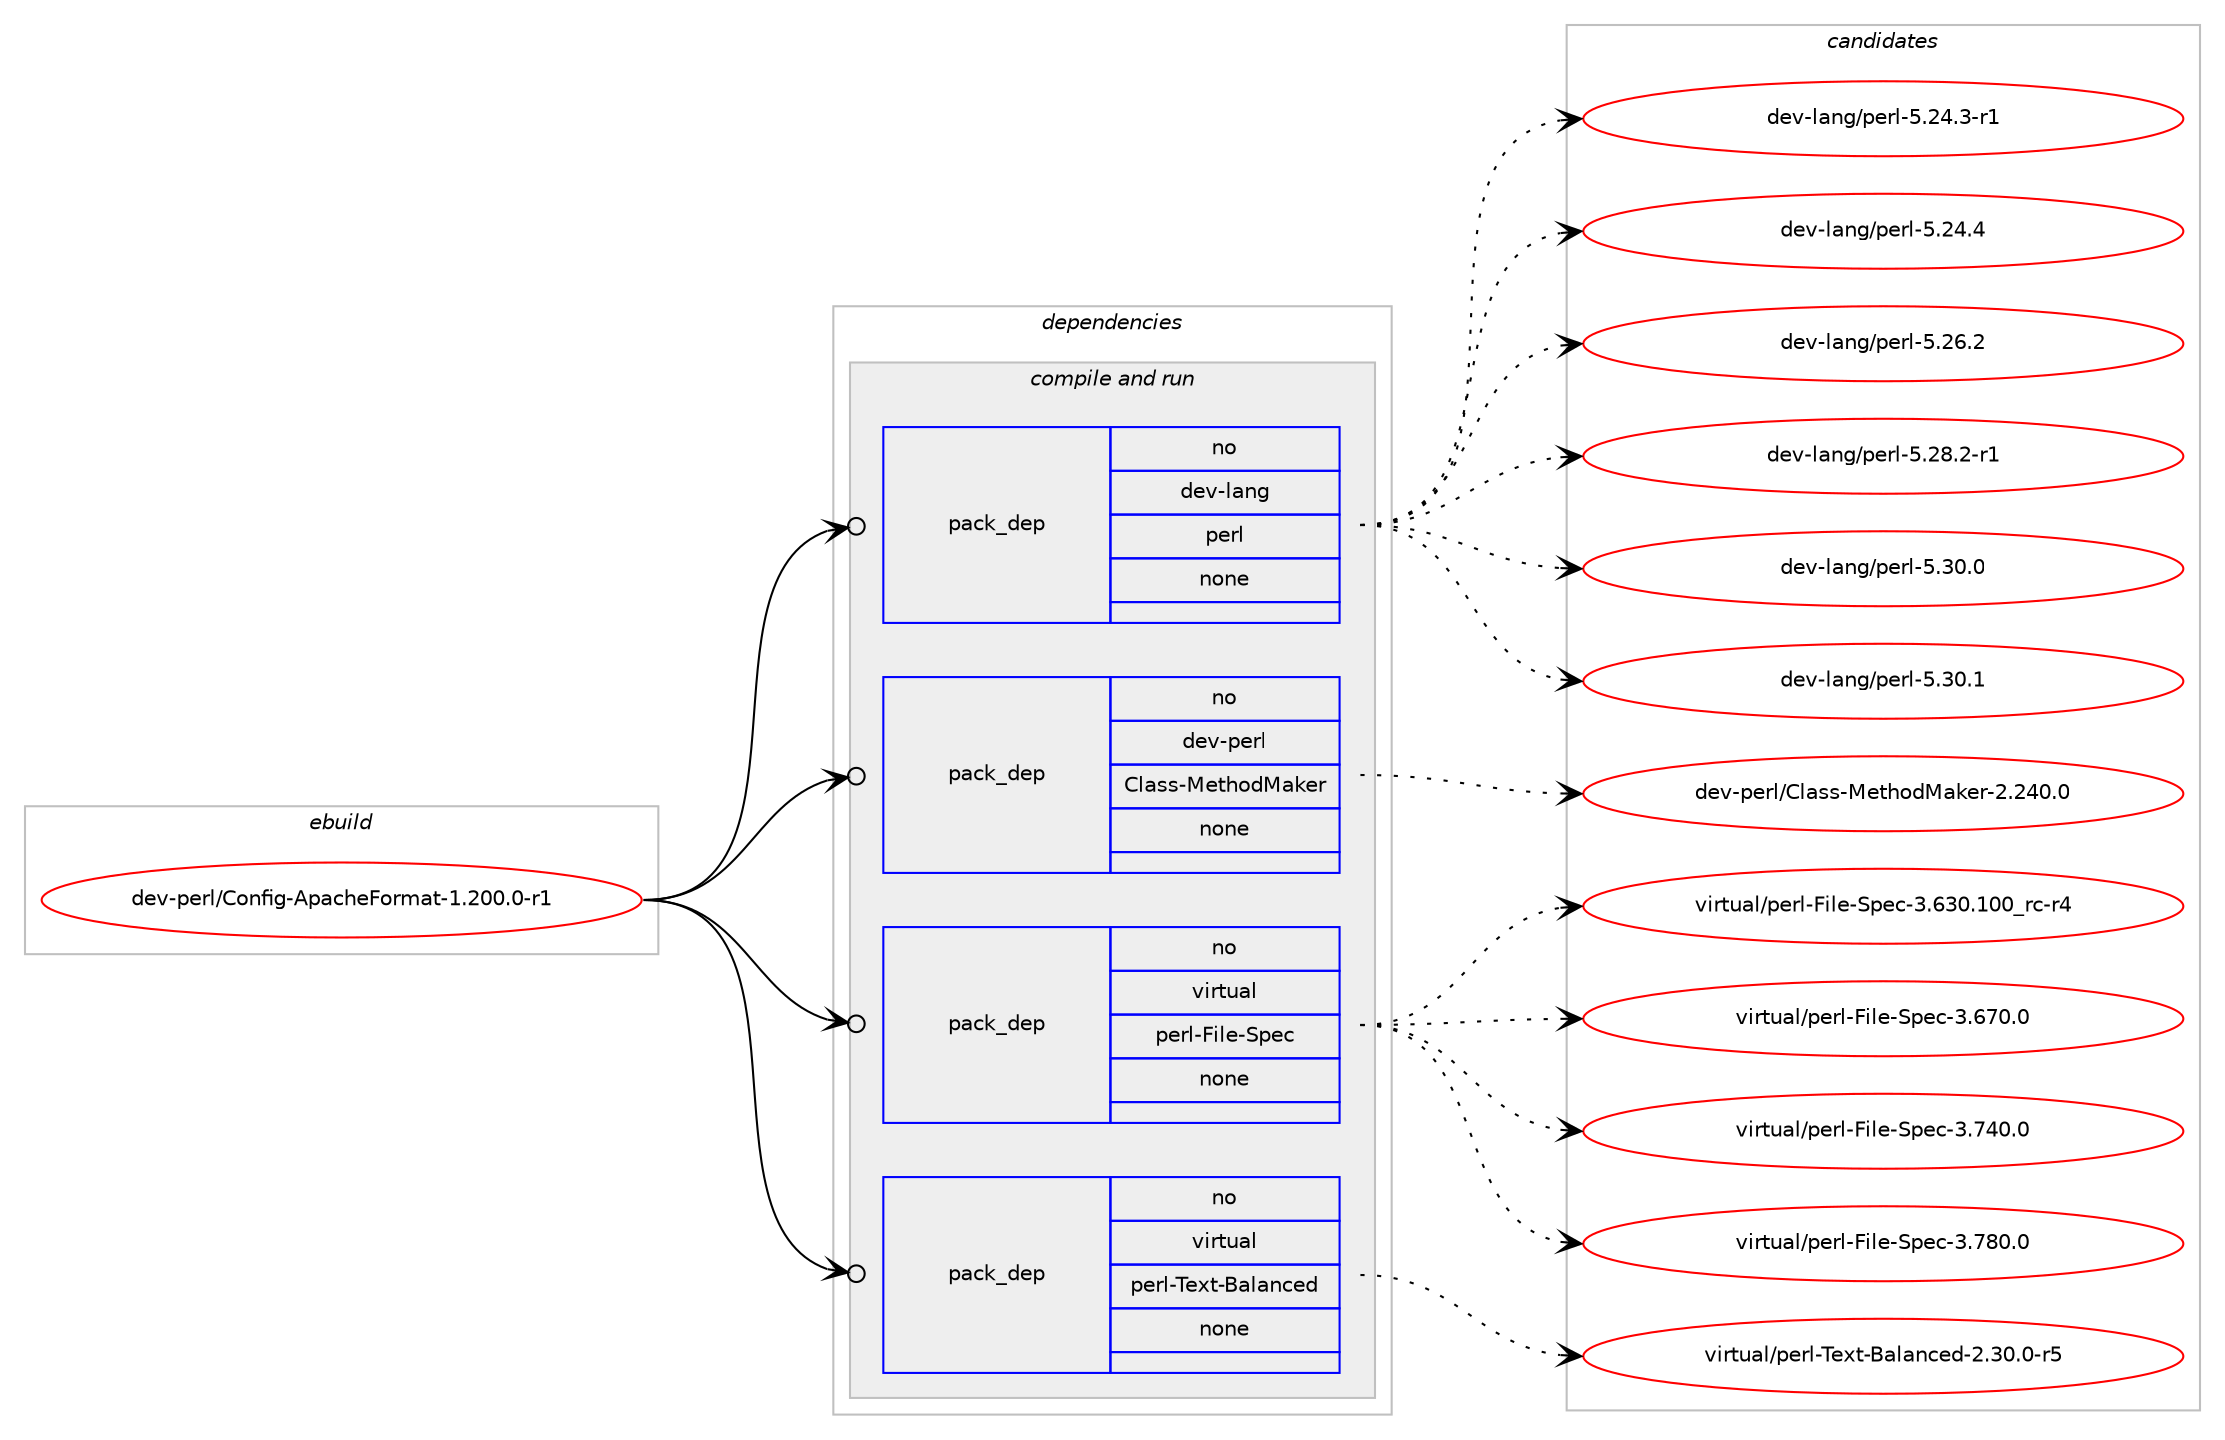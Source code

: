 digraph prolog {

# *************
# Graph options
# *************

newrank=true;
concentrate=true;
compound=true;
graph [rankdir=LR,fontname=Helvetica,fontsize=10,ranksep=1.5];#, ranksep=2.5, nodesep=0.2];
edge  [arrowhead=vee];
node  [fontname=Helvetica,fontsize=10];

# **********
# The ebuild
# **********

subgraph cluster_leftcol {
color=gray;
rank=same;
label=<<i>ebuild</i>>;
id [label="dev-perl/Config-ApacheFormat-1.200.0-r1", color=red, width=4, href="../dev-perl/Config-ApacheFormat-1.200.0-r1.svg"];
}

# ****************
# The dependencies
# ****************

subgraph cluster_midcol {
color=gray;
label=<<i>dependencies</i>>;
subgraph cluster_compile {
fillcolor="#eeeeee";
style=filled;
label=<<i>compile</i>>;
}
subgraph cluster_compileandrun {
fillcolor="#eeeeee";
style=filled;
label=<<i>compile and run</i>>;
subgraph pack429891 {
dependency574900 [label=<<TABLE BORDER="0" CELLBORDER="1" CELLSPACING="0" CELLPADDING="4" WIDTH="220"><TR><TD ROWSPAN="6" CELLPADDING="30">pack_dep</TD></TR><TR><TD WIDTH="110">no</TD></TR><TR><TD>dev-lang</TD></TR><TR><TD>perl</TD></TR><TR><TD>none</TD></TR><TR><TD></TD></TR></TABLE>>, shape=none, color=blue];
}
id:e -> dependency574900:w [weight=20,style="solid",arrowhead="odotvee"];
subgraph pack429892 {
dependency574901 [label=<<TABLE BORDER="0" CELLBORDER="1" CELLSPACING="0" CELLPADDING="4" WIDTH="220"><TR><TD ROWSPAN="6" CELLPADDING="30">pack_dep</TD></TR><TR><TD WIDTH="110">no</TD></TR><TR><TD>dev-perl</TD></TR><TR><TD>Class-MethodMaker</TD></TR><TR><TD>none</TD></TR><TR><TD></TD></TR></TABLE>>, shape=none, color=blue];
}
id:e -> dependency574901:w [weight=20,style="solid",arrowhead="odotvee"];
subgraph pack429893 {
dependency574902 [label=<<TABLE BORDER="0" CELLBORDER="1" CELLSPACING="0" CELLPADDING="4" WIDTH="220"><TR><TD ROWSPAN="6" CELLPADDING="30">pack_dep</TD></TR><TR><TD WIDTH="110">no</TD></TR><TR><TD>virtual</TD></TR><TR><TD>perl-File-Spec</TD></TR><TR><TD>none</TD></TR><TR><TD></TD></TR></TABLE>>, shape=none, color=blue];
}
id:e -> dependency574902:w [weight=20,style="solid",arrowhead="odotvee"];
subgraph pack429894 {
dependency574903 [label=<<TABLE BORDER="0" CELLBORDER="1" CELLSPACING="0" CELLPADDING="4" WIDTH="220"><TR><TD ROWSPAN="6" CELLPADDING="30">pack_dep</TD></TR><TR><TD WIDTH="110">no</TD></TR><TR><TD>virtual</TD></TR><TR><TD>perl-Text-Balanced</TD></TR><TR><TD>none</TD></TR><TR><TD></TD></TR></TABLE>>, shape=none, color=blue];
}
id:e -> dependency574903:w [weight=20,style="solid",arrowhead="odotvee"];
}
subgraph cluster_run {
fillcolor="#eeeeee";
style=filled;
label=<<i>run</i>>;
}
}

# **************
# The candidates
# **************

subgraph cluster_choices {
rank=same;
color=gray;
label=<<i>candidates</i>>;

subgraph choice429891 {
color=black;
nodesep=1;
choice100101118451089711010347112101114108455346505246514511449 [label="dev-lang/perl-5.24.3-r1", color=red, width=4,href="../dev-lang/perl-5.24.3-r1.svg"];
choice10010111845108971101034711210111410845534650524652 [label="dev-lang/perl-5.24.4", color=red, width=4,href="../dev-lang/perl-5.24.4.svg"];
choice10010111845108971101034711210111410845534650544650 [label="dev-lang/perl-5.26.2", color=red, width=4,href="../dev-lang/perl-5.26.2.svg"];
choice100101118451089711010347112101114108455346505646504511449 [label="dev-lang/perl-5.28.2-r1", color=red, width=4,href="../dev-lang/perl-5.28.2-r1.svg"];
choice10010111845108971101034711210111410845534651484648 [label="dev-lang/perl-5.30.0", color=red, width=4,href="../dev-lang/perl-5.30.0.svg"];
choice10010111845108971101034711210111410845534651484649 [label="dev-lang/perl-5.30.1", color=red, width=4,href="../dev-lang/perl-5.30.1.svg"];
dependency574900:e -> choice100101118451089711010347112101114108455346505246514511449:w [style=dotted,weight="100"];
dependency574900:e -> choice10010111845108971101034711210111410845534650524652:w [style=dotted,weight="100"];
dependency574900:e -> choice10010111845108971101034711210111410845534650544650:w [style=dotted,weight="100"];
dependency574900:e -> choice100101118451089711010347112101114108455346505646504511449:w [style=dotted,weight="100"];
dependency574900:e -> choice10010111845108971101034711210111410845534651484648:w [style=dotted,weight="100"];
dependency574900:e -> choice10010111845108971101034711210111410845534651484649:w [style=dotted,weight="100"];
}
subgraph choice429892 {
color=black;
nodesep=1;
choice10010111845112101114108476710897115115457710111610411110077971071011144550465052484648 [label="dev-perl/Class-MethodMaker-2.240.0", color=red, width=4,href="../dev-perl/Class-MethodMaker-2.240.0.svg"];
dependency574901:e -> choice10010111845112101114108476710897115115457710111610411110077971071011144550465052484648:w [style=dotted,weight="100"];
}
subgraph choice429893 {
color=black;
nodesep=1;
choice118105114116117971084711210111410845701051081014583112101994551465451484649484895114994511452 [label="virtual/perl-File-Spec-3.630.100_rc-r4", color=red, width=4,href="../virtual/perl-File-Spec-3.630.100_rc-r4.svg"];
choice118105114116117971084711210111410845701051081014583112101994551465455484648 [label="virtual/perl-File-Spec-3.670.0", color=red, width=4,href="../virtual/perl-File-Spec-3.670.0.svg"];
choice118105114116117971084711210111410845701051081014583112101994551465552484648 [label="virtual/perl-File-Spec-3.740.0", color=red, width=4,href="../virtual/perl-File-Spec-3.740.0.svg"];
choice118105114116117971084711210111410845701051081014583112101994551465556484648 [label="virtual/perl-File-Spec-3.780.0", color=red, width=4,href="../virtual/perl-File-Spec-3.780.0.svg"];
dependency574902:e -> choice118105114116117971084711210111410845701051081014583112101994551465451484649484895114994511452:w [style=dotted,weight="100"];
dependency574902:e -> choice118105114116117971084711210111410845701051081014583112101994551465455484648:w [style=dotted,weight="100"];
dependency574902:e -> choice118105114116117971084711210111410845701051081014583112101994551465552484648:w [style=dotted,weight="100"];
dependency574902:e -> choice118105114116117971084711210111410845701051081014583112101994551465556484648:w [style=dotted,weight="100"];
}
subgraph choice429894 {
color=black;
nodesep=1;
choice118105114116117971084711210111410845841011201164566971089711099101100455046514846484511453 [label="virtual/perl-Text-Balanced-2.30.0-r5", color=red, width=4,href="../virtual/perl-Text-Balanced-2.30.0-r5.svg"];
dependency574903:e -> choice118105114116117971084711210111410845841011201164566971089711099101100455046514846484511453:w [style=dotted,weight="100"];
}
}

}
